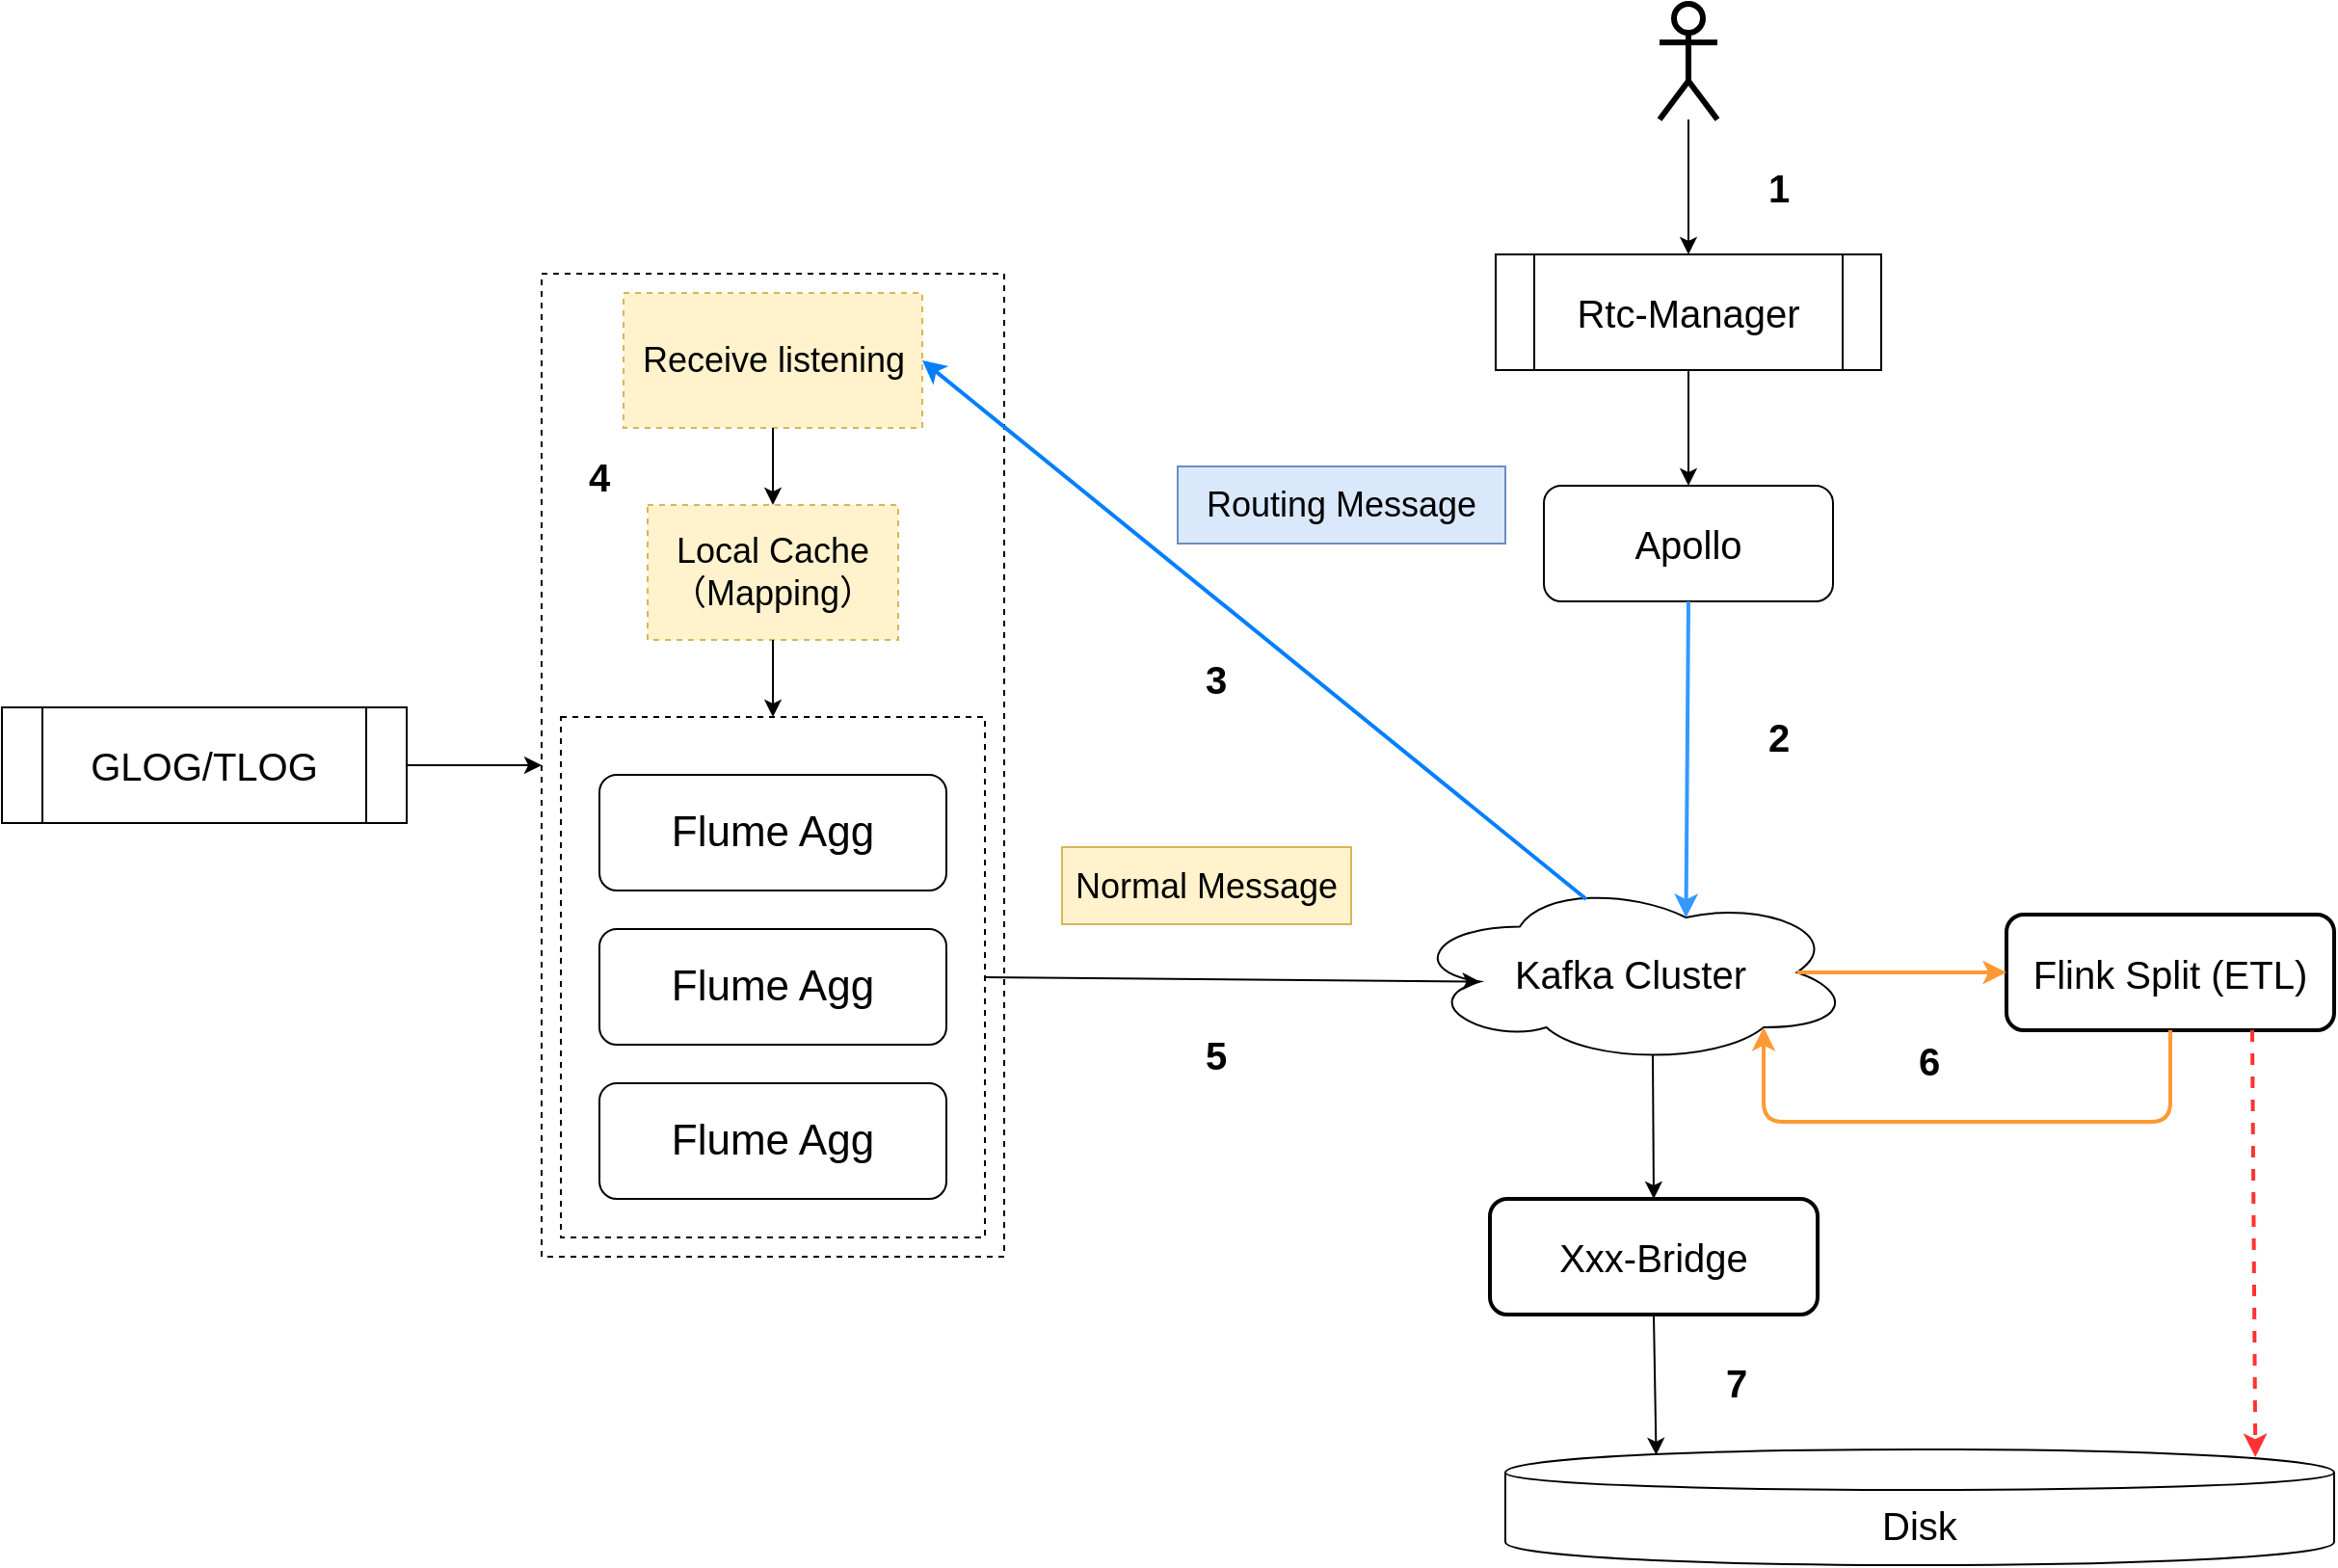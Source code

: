 <mxfile version="13.0.9" type="github">
  <diagram id="Rv57P3Tbl4RRtFDNti8X" name="第 1 页">
    <mxGraphModel dx="1483" dy="833" grid="1" gridSize="10" guides="1" tooltips="1" connect="1" arrows="1" fold="1" page="1" pageScale="1" pageWidth="1920" pageHeight="1200" math="0" shadow="0">
      <root>
        <mxCell id="0" />
        <mxCell id="1" parent="0" />
        <mxCell id="j1oXeC3f0F-jCX5uVqJW-15" value="" style="group" vertex="1" connectable="0" parent="1">
          <mxGeometry x="290" y="230" width="240" height="510" as="geometry" />
        </mxCell>
        <mxCell id="j1oXeC3f0F-jCX5uVqJW-14" value="" style="rounded=0;whiteSpace=wrap;html=1;dashed=1;fillColor=none;" vertex="1" parent="j1oXeC3f0F-jCX5uVqJW-15">
          <mxGeometry width="240" height="510" as="geometry" />
        </mxCell>
        <mxCell id="j1oXeC3f0F-jCX5uVqJW-8" value="" style="group" vertex="1" connectable="0" parent="j1oXeC3f0F-jCX5uVqJW-15">
          <mxGeometry x="10" y="230" width="220" height="270" as="geometry" />
        </mxCell>
        <mxCell id="j1oXeC3f0F-jCX5uVqJW-7" value="" style="rounded=0;whiteSpace=wrap;html=1;fillColor=none;dashed=1;" vertex="1" parent="j1oXeC3f0F-jCX5uVqJW-8">
          <mxGeometry width="220" height="270" as="geometry" />
        </mxCell>
        <mxCell id="j1oXeC3f0F-jCX5uVqJW-2" value="&lt;font style=&quot;font-size: 22px&quot;&gt;Flume Agg&lt;/font&gt;" style="rounded=1;whiteSpace=wrap;html=1;" vertex="1" parent="j1oXeC3f0F-jCX5uVqJW-8">
          <mxGeometry x="20" y="30" width="180" height="60" as="geometry" />
        </mxCell>
        <mxCell id="j1oXeC3f0F-jCX5uVqJW-5" value="&lt;font style=&quot;font-size: 22px&quot;&gt;Flume Agg&lt;/font&gt;" style="rounded=1;whiteSpace=wrap;html=1;" vertex="1" parent="j1oXeC3f0F-jCX5uVqJW-8">
          <mxGeometry x="20" y="110" width="180" height="60" as="geometry" />
        </mxCell>
        <mxCell id="j1oXeC3f0F-jCX5uVqJW-6" value="&lt;font style=&quot;font-size: 22px&quot;&gt;Flume Agg&lt;/font&gt;" style="rounded=1;whiteSpace=wrap;html=1;" vertex="1" parent="j1oXeC3f0F-jCX5uVqJW-8">
          <mxGeometry x="20" y="190" width="180" height="60" as="geometry" />
        </mxCell>
        <mxCell id="j1oXeC3f0F-jCX5uVqJW-10" value="&lt;span style=&quot;font-size: 18px&quot;&gt;Receive&amp;nbsp;listening&lt;/span&gt;" style="text;html=1;strokeColor=#d6b656;fillColor=#fff2cc;align=center;verticalAlign=middle;whiteSpace=wrap;rounded=0;dashed=1;" vertex="1" parent="j1oXeC3f0F-jCX5uVqJW-15">
          <mxGeometry x="42.5" y="10" width="155" height="70" as="geometry" />
        </mxCell>
        <mxCell id="j1oXeC3f0F-jCX5uVqJW-11" value="&lt;font style=&quot;font-size: 18px&quot;&gt;Local Cache&lt;br&gt;（Mapping）&lt;/font&gt;" style="text;html=1;strokeColor=#d6b656;fillColor=#fff2cc;align=center;verticalAlign=middle;whiteSpace=wrap;rounded=0;dashed=1;" vertex="1" parent="j1oXeC3f0F-jCX5uVqJW-15">
          <mxGeometry x="55" y="120" width="130" height="70" as="geometry" />
        </mxCell>
        <mxCell id="j1oXeC3f0F-jCX5uVqJW-12" value="" style="endArrow=classic;html=1;exitX=0.5;exitY=1;exitDx=0;exitDy=0;entryX=0.5;entryY=0;entryDx=0;entryDy=0;" edge="1" parent="j1oXeC3f0F-jCX5uVqJW-15" source="j1oXeC3f0F-jCX5uVqJW-11" target="j1oXeC3f0F-jCX5uVqJW-7">
          <mxGeometry width="50" height="50" relative="1" as="geometry">
            <mxPoint x="340" y="200" as="sourcePoint" />
            <mxPoint x="390" y="150" as="targetPoint" />
          </mxGeometry>
        </mxCell>
        <mxCell id="j1oXeC3f0F-jCX5uVqJW-13" value="" style="endArrow=classic;html=1;exitX=0.5;exitY=1;exitDx=0;exitDy=0;" edge="1" parent="j1oXeC3f0F-jCX5uVqJW-15" source="j1oXeC3f0F-jCX5uVqJW-10" target="j1oXeC3f0F-jCX5uVqJW-11">
          <mxGeometry width="50" height="50" relative="1" as="geometry">
            <mxPoint x="330" y="180" as="sourcePoint" />
            <mxPoint x="380" y="130" as="targetPoint" />
          </mxGeometry>
        </mxCell>
        <mxCell id="j1oXeC3f0F-jCX5uVqJW-44" value="&lt;font style=&quot;font-size: 20px&quot;&gt;&lt;b&gt;4&lt;/b&gt;&lt;/font&gt;" style="text;html=1;strokeColor=none;fillColor=none;align=center;verticalAlign=middle;whiteSpace=wrap;rounded=0;" vertex="1" parent="j1oXeC3f0F-jCX5uVqJW-15">
          <mxGeometry x="10" y="90" width="40" height="30" as="geometry" />
        </mxCell>
        <mxCell id="j1oXeC3f0F-jCX5uVqJW-1" value="&lt;font style=&quot;font-size: 20px&quot;&gt;GLOG/TLOG&lt;/font&gt;" style="shape=process;whiteSpace=wrap;html=1;backgroundOutline=1;" vertex="1" parent="1">
          <mxGeometry x="10" y="455" width="210" height="60" as="geometry" />
        </mxCell>
        <mxCell id="j1oXeC3f0F-jCX5uVqJW-9" value="" style="endArrow=classic;html=1;exitX=1;exitY=0.5;exitDx=0;exitDy=0;entryX=0;entryY=0.5;entryDx=0;entryDy=0;" edge="1" parent="1" source="j1oXeC3f0F-jCX5uVqJW-1" target="j1oXeC3f0F-jCX5uVqJW-14">
          <mxGeometry width="50" height="50" relative="1" as="geometry">
            <mxPoint x="230" y="770" as="sourcePoint" />
            <mxPoint x="280" y="550" as="targetPoint" />
          </mxGeometry>
        </mxCell>
        <mxCell id="j1oXeC3f0F-jCX5uVqJW-16" value="&lt;font style=&quot;font-size: 20px&quot;&gt;Kafka Cluster&lt;/font&gt;" style="ellipse;shape=cloud;whiteSpace=wrap;html=1;fillColor=#ffffff;" vertex="1" parent="1">
          <mxGeometry x="740" y="545" width="230" height="95" as="geometry" />
        </mxCell>
        <mxCell id="j1oXeC3f0F-jCX5uVqJW-19" value="" style="endArrow=classic;html=1;exitX=1;exitY=0.5;exitDx=0;exitDy=0;entryX=0.16;entryY=0.55;entryDx=0;entryDy=0;entryPerimeter=0;" edge="1" parent="1" source="j1oXeC3f0F-jCX5uVqJW-7" target="j1oXeC3f0F-jCX5uVqJW-16">
          <mxGeometry width="50" height="50" relative="1" as="geometry">
            <mxPoint x="630" y="660" as="sourcePoint" />
            <mxPoint x="680" y="610" as="targetPoint" />
          </mxGeometry>
        </mxCell>
        <mxCell id="j1oXeC3f0F-jCX5uVqJW-20" value="" style="endArrow=classic;html=1;exitX=0.4;exitY=0.1;exitDx=0;exitDy=0;exitPerimeter=0;entryX=1;entryY=0.5;entryDx=0;entryDy=0;strokeColor=#007FFF;strokeWidth=2;" edge="1" parent="1" source="j1oXeC3f0F-jCX5uVqJW-16" target="j1oXeC3f0F-jCX5uVqJW-10">
          <mxGeometry width="50" height="50" relative="1" as="geometry">
            <mxPoint x="680" y="400" as="sourcePoint" />
            <mxPoint x="730" y="350" as="targetPoint" />
          </mxGeometry>
        </mxCell>
        <mxCell id="j1oXeC3f0F-jCX5uVqJW-22" value="&lt;font style=&quot;font-size: 18px&quot;&gt;Normal Message&lt;/font&gt;" style="text;html=1;strokeColor=#d6b656;fillColor=#fff2cc;align=center;verticalAlign=middle;whiteSpace=wrap;rounded=0;" vertex="1" parent="1">
          <mxGeometry x="560" y="527.5" width="150" height="40" as="geometry" />
        </mxCell>
        <mxCell id="j1oXeC3f0F-jCX5uVqJW-23" value="&lt;font style=&quot;font-size: 20px&quot;&gt;Rtc-Manager&lt;/font&gt;" style="shape=process;whiteSpace=wrap;html=1;backgroundOutline=1;fillColor=#ffffff;" vertex="1" parent="1">
          <mxGeometry x="785" y="220" width="200" height="60" as="geometry" />
        </mxCell>
        <mxCell id="j1oXeC3f0F-jCX5uVqJW-24" value="&lt;font style=&quot;font-size: 20px&quot;&gt;Apollo&lt;/font&gt;" style="rounded=1;whiteSpace=wrap;html=1;fillColor=#ffffff;" vertex="1" parent="1">
          <mxGeometry x="810" y="340" width="150" height="60" as="geometry" />
        </mxCell>
        <mxCell id="j1oXeC3f0F-jCX5uVqJW-25" value="" style="endArrow=classic;html=1;strokeColor=#000000;strokeWidth=1;exitX=0.5;exitY=1;exitDx=0;exitDy=0;entryX=0.5;entryY=0;entryDx=0;entryDy=0;" edge="1" parent="1" source="j1oXeC3f0F-jCX5uVqJW-23" target="j1oXeC3f0F-jCX5uVqJW-24">
          <mxGeometry width="50" height="50" relative="1" as="geometry">
            <mxPoint x="990" y="480" as="sourcePoint" />
            <mxPoint x="1040" y="430" as="targetPoint" />
          </mxGeometry>
        </mxCell>
        <mxCell id="j1oXeC3f0F-jCX5uVqJW-26" value="" style="endArrow=classic;html=1;strokeColor=#3399FF;strokeWidth=2;exitX=0.5;exitY=1;exitDx=0;exitDy=0;entryX=0.625;entryY=0.2;entryDx=0;entryDy=0;entryPerimeter=0;" edge="1" parent="1" source="j1oXeC3f0F-jCX5uVqJW-24" target="j1oXeC3f0F-jCX5uVqJW-16">
          <mxGeometry width="50" height="50" relative="1" as="geometry">
            <mxPoint x="900" y="560" as="sourcePoint" />
            <mxPoint x="950" y="510" as="targetPoint" />
          </mxGeometry>
        </mxCell>
        <mxCell id="j1oXeC3f0F-jCX5uVqJW-27" value="&lt;font style=&quot;font-size: 18px&quot;&gt;Routing Message&lt;/font&gt;" style="text;html=1;strokeColor=#6c8ebf;fillColor=#dae8fc;align=center;verticalAlign=middle;whiteSpace=wrap;rounded=0;" vertex="1" parent="1">
          <mxGeometry x="620" y="330" width="170" height="40" as="geometry" />
        </mxCell>
        <mxCell id="j1oXeC3f0F-jCX5uVqJW-28" value="" style="shape=umlActor;verticalLabelPosition=bottom;labelBackgroundColor=#ffffff;verticalAlign=top;html=1;outlineConnect=0;fillColor=#ffffff;strokeWidth=3;" vertex="1" parent="1">
          <mxGeometry x="870" y="90" width="30" height="60" as="geometry" />
        </mxCell>
        <mxCell id="j1oXeC3f0F-jCX5uVqJW-29" value="" style="endArrow=classic;html=1;strokeColor=#000000;strokeWidth=1;entryX=0.5;entryY=0;entryDx=0;entryDy=0;" edge="1" parent="1" source="j1oXeC3f0F-jCX5uVqJW-28" target="j1oXeC3f0F-jCX5uVqJW-23">
          <mxGeometry width="50" height="50" relative="1" as="geometry">
            <mxPoint x="890" y="180" as="sourcePoint" />
            <mxPoint x="1100" y="100" as="targetPoint" />
          </mxGeometry>
        </mxCell>
        <mxCell id="j1oXeC3f0F-jCX5uVqJW-30" value="&lt;font style=&quot;font-size: 20px&quot;&gt;Xxx-Bridge&lt;/font&gt;" style="rounded=1;whiteSpace=wrap;html=1;strokeWidth=2;fillColor=#ffffff;" vertex="1" parent="1">
          <mxGeometry x="782" y="710" width="170" height="60" as="geometry" />
        </mxCell>
        <mxCell id="j1oXeC3f0F-jCX5uVqJW-31" value="&lt;font style=&quot;font-size: 20px&quot;&gt;Flink Split (ETL)&lt;/font&gt;" style="rounded=1;whiteSpace=wrap;html=1;strokeWidth=2;fillColor=#ffffff;" vertex="1" parent="1">
          <mxGeometry x="1050" y="562.5" width="170" height="60" as="geometry" />
        </mxCell>
        <mxCell id="j1oXeC3f0F-jCX5uVqJW-34" value="" style="endArrow=classic;html=1;strokeColor=#FF9933;strokeWidth=2;exitX=0.875;exitY=0.5;exitDx=0;exitDy=0;exitPerimeter=0;entryX=0;entryY=0.5;entryDx=0;entryDy=0;" edge="1" parent="1" source="j1oXeC3f0F-jCX5uVqJW-16" target="j1oXeC3f0F-jCX5uVqJW-31">
          <mxGeometry width="50" height="50" relative="1" as="geometry">
            <mxPoint x="940" y="750" as="sourcePoint" />
            <mxPoint x="990" y="700" as="targetPoint" />
          </mxGeometry>
        </mxCell>
        <mxCell id="j1oXeC3f0F-jCX5uVqJW-35" value="" style="edgeStyle=elbowEdgeStyle;elbow=vertical;endArrow=classic;html=1;strokeColor=#FF9933;strokeWidth=2;entryX=0.8;entryY=0.8;entryDx=0;entryDy=0;entryPerimeter=0;exitX=0.5;exitY=1;exitDx=0;exitDy=0;" edge="1" parent="1" source="j1oXeC3f0F-jCX5uVqJW-31" target="j1oXeC3f0F-jCX5uVqJW-16">
          <mxGeometry width="50" height="50" relative="1" as="geometry">
            <mxPoint x="980" y="730" as="sourcePoint" />
            <mxPoint x="1030" y="680" as="targetPoint" />
            <Array as="points">
              <mxPoint x="1000" y="670" />
            </Array>
          </mxGeometry>
        </mxCell>
        <mxCell id="j1oXeC3f0F-jCX5uVqJW-36" value="" style="endArrow=classic;html=1;strokeColor=#000000;strokeWidth=1;entryX=0.5;entryY=0;entryDx=0;entryDy=0;exitX=0.55;exitY=0.95;exitDx=0;exitDy=0;exitPerimeter=0;" edge="1" parent="1" source="j1oXeC3f0F-jCX5uVqJW-16" target="j1oXeC3f0F-jCX5uVqJW-30">
          <mxGeometry width="50" height="50" relative="1" as="geometry">
            <mxPoint x="830" y="730" as="sourcePoint" />
            <mxPoint x="880" y="680" as="targetPoint" />
          </mxGeometry>
        </mxCell>
        <mxCell id="j1oXeC3f0F-jCX5uVqJW-37" value="&lt;font style=&quot;font-size: 20px&quot;&gt;Disk&lt;/font&gt;" style="shape=cylinder;whiteSpace=wrap;html=1;boundedLbl=1;backgroundOutline=1;strokeWidth=1;fillColor=#ffffff;" vertex="1" parent="1">
          <mxGeometry x="790" y="840" width="430" height="60" as="geometry" />
        </mxCell>
        <mxCell id="j1oXeC3f0F-jCX5uVqJW-38" value="" style="endArrow=classic;html=1;strokeColor=#000000;strokeWidth=1;exitX=0.5;exitY=1;exitDx=0;exitDy=0;entryX=0.182;entryY=0.048;entryDx=0;entryDy=0;entryPerimeter=0;" edge="1" parent="1" source="j1oXeC3f0F-jCX5uVqJW-30" target="j1oXeC3f0F-jCX5uVqJW-37">
          <mxGeometry width="50" height="50" relative="1" as="geometry">
            <mxPoint x="650" y="890" as="sourcePoint" />
            <mxPoint x="700" y="840" as="targetPoint" />
          </mxGeometry>
        </mxCell>
        <mxCell id="j1oXeC3f0F-jCX5uVqJW-39" value="" style="endArrow=classic;html=1;strokeColor=#FF3333;strokeWidth=2;exitX=0.75;exitY=1;exitDx=0;exitDy=0;entryX=0.905;entryY=0.067;entryDx=0;entryDy=0;entryPerimeter=0;dashed=1;" edge="1" parent="1" source="j1oXeC3f0F-jCX5uVqJW-31" target="j1oXeC3f0F-jCX5uVqJW-37">
          <mxGeometry width="50" height="50" relative="1" as="geometry">
            <mxPoint x="1170" y="780" as="sourcePoint" />
            <mxPoint x="1220" y="730" as="targetPoint" />
          </mxGeometry>
        </mxCell>
        <mxCell id="j1oXeC3f0F-jCX5uVqJW-40" value="&lt;font style=&quot;font-size: 20px&quot;&gt;&lt;b&gt;1&lt;/b&gt;&lt;/font&gt;" style="text;html=1;strokeColor=none;fillColor=none;align=center;verticalAlign=middle;whiteSpace=wrap;rounded=0;" vertex="1" parent="1">
          <mxGeometry x="912" y="170" width="40" height="30" as="geometry" />
        </mxCell>
        <mxCell id="j1oXeC3f0F-jCX5uVqJW-41" value="&lt;font style=&quot;font-size: 20px&quot;&gt;&lt;b&gt;2&lt;/b&gt;&lt;/font&gt;" style="text;html=1;strokeColor=none;fillColor=none;align=center;verticalAlign=middle;whiteSpace=wrap;rounded=0;" vertex="1" parent="1">
          <mxGeometry x="912" y="455" width="40" height="30" as="geometry" />
        </mxCell>
        <mxCell id="j1oXeC3f0F-jCX5uVqJW-43" value="&lt;font style=&quot;font-size: 20px&quot;&gt;&lt;b&gt;3&lt;/b&gt;&lt;/font&gt;" style="text;html=1;strokeColor=none;fillColor=none;align=center;verticalAlign=middle;whiteSpace=wrap;rounded=0;" vertex="1" parent="1">
          <mxGeometry x="620" y="425" width="40" height="30" as="geometry" />
        </mxCell>
        <mxCell id="j1oXeC3f0F-jCX5uVqJW-45" value="&lt;font style=&quot;font-size: 20px&quot;&gt;&lt;b&gt;5&lt;/b&gt;&lt;/font&gt;" style="text;html=1;strokeColor=none;fillColor=none;align=center;verticalAlign=middle;whiteSpace=wrap;rounded=0;" vertex="1" parent="1">
          <mxGeometry x="620" y="620" width="40" height="30" as="geometry" />
        </mxCell>
        <mxCell id="j1oXeC3f0F-jCX5uVqJW-48" value="&lt;font style=&quot;font-size: 20px&quot;&gt;&lt;b&gt;6&lt;/b&gt;&lt;/font&gt;" style="text;html=1;strokeColor=none;fillColor=none;align=center;verticalAlign=middle;whiteSpace=wrap;rounded=0;" vertex="1" parent="1">
          <mxGeometry x="990" y="622.5" width="40" height="30" as="geometry" />
        </mxCell>
        <mxCell id="j1oXeC3f0F-jCX5uVqJW-49" value="&lt;font style=&quot;font-size: 20px&quot;&gt;&lt;b&gt;7&lt;/b&gt;&lt;/font&gt;" style="text;html=1;strokeColor=none;fillColor=none;align=center;verticalAlign=middle;whiteSpace=wrap;rounded=0;" vertex="1" parent="1">
          <mxGeometry x="890" y="790" width="40" height="30" as="geometry" />
        </mxCell>
      </root>
    </mxGraphModel>
  </diagram>
</mxfile>
